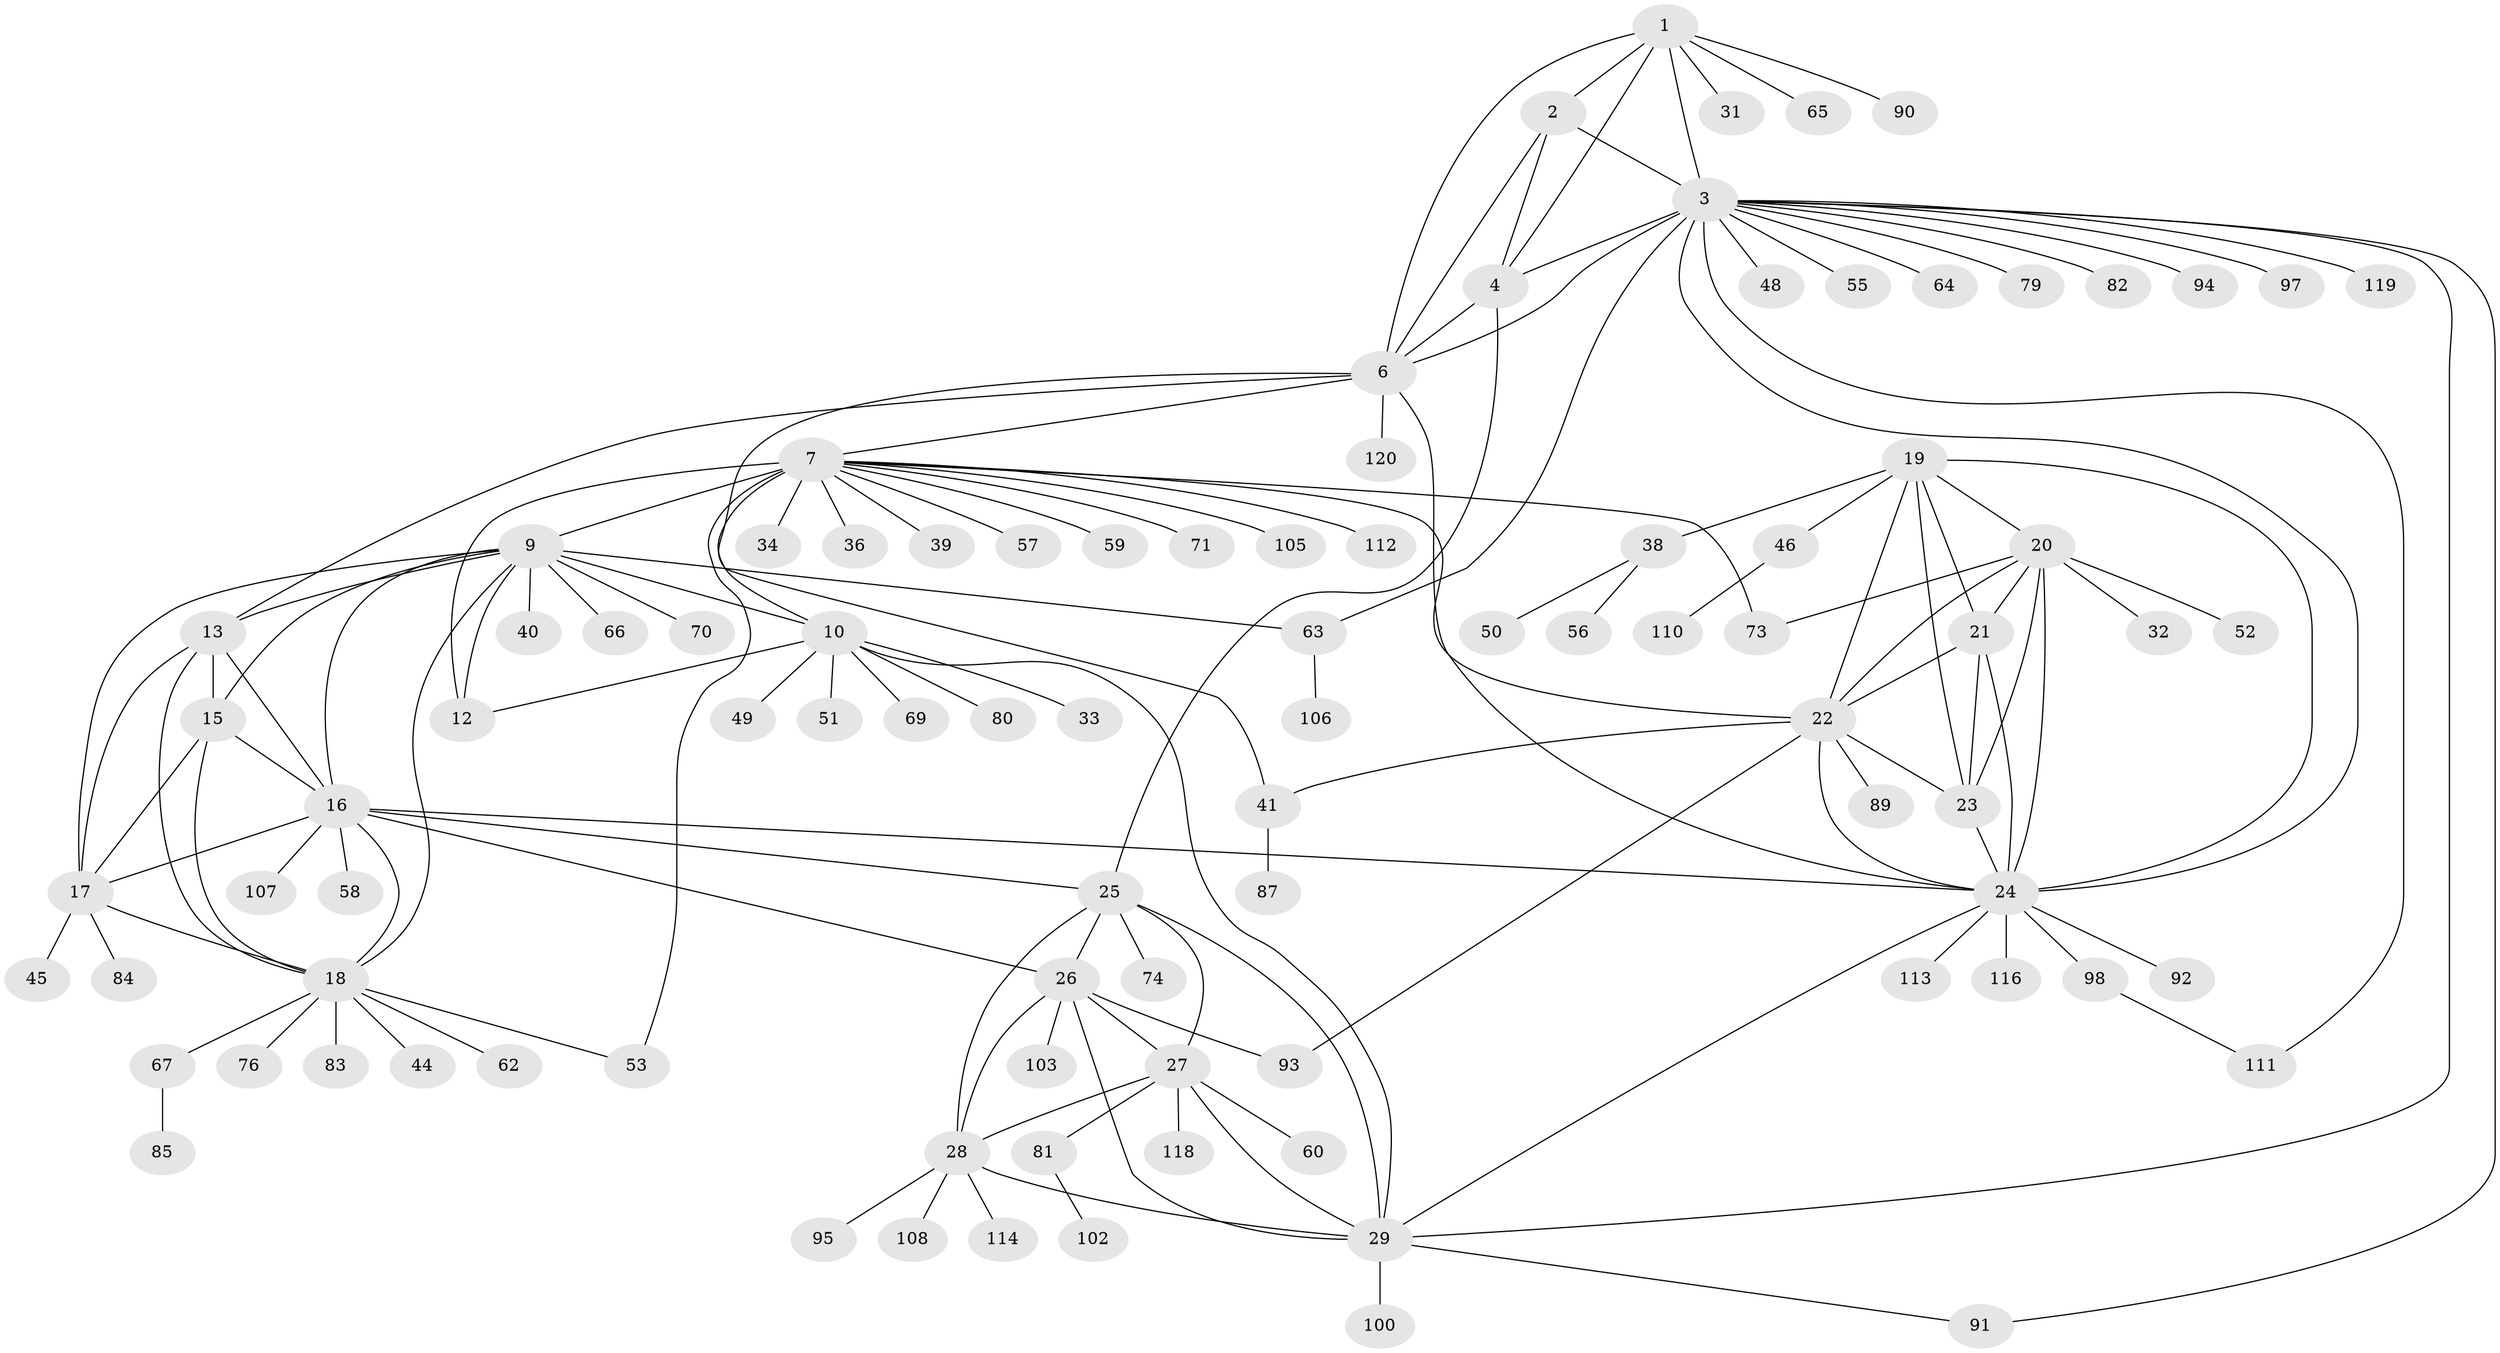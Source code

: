 // original degree distribution, {9: 0.05, 5: 0.016666666666666666, 10: 0.041666666666666664, 7: 0.025, 13: 0.008333333333333333, 12: 0.016666666666666666, 8: 0.041666666666666664, 6: 0.041666666666666664, 14: 0.008333333333333333, 1: 0.5916666666666667, 3: 0.041666666666666664, 2: 0.11666666666666667}
// Generated by graph-tools (version 1.1) at 2025/42/03/06/25 10:42:15]
// undirected, 94 vertices, 144 edges
graph export_dot {
graph [start="1"]
  node [color=gray90,style=filled];
  1 [super="+115"];
  2;
  3 [super="+5"];
  4 [super="+35"];
  6 [super="+78"];
  7 [super="+8"];
  9 [super="+14"];
  10 [super="+11"];
  12 [super="+104"];
  13;
  15 [super="+75"];
  16 [super="+43"];
  17 [super="+96"];
  18 [super="+37"];
  19 [super="+101"];
  20 [super="+68"];
  21 [super="+42"];
  22 [super="+54"];
  23;
  24 [super="+47"];
  25 [super="+88"];
  26 [super="+30"];
  27 [super="+72"];
  28 [super="+99"];
  29 [super="+109"];
  31;
  32;
  33;
  34;
  36;
  38;
  39;
  40;
  41;
  44;
  45;
  46;
  48;
  49 [super="+77"];
  50;
  51 [super="+61"];
  52;
  53;
  55 [super="+86"];
  56;
  57;
  58;
  59;
  60;
  62;
  63;
  64;
  65;
  66;
  67;
  69;
  70;
  71;
  73 [super="+117"];
  74;
  76;
  79;
  80;
  81;
  82;
  83;
  84;
  85;
  87;
  89;
  90;
  91;
  92;
  93;
  94;
  95;
  97;
  98;
  100;
  102;
  103;
  105;
  106;
  107;
  108;
  110;
  111;
  112;
  113;
  114;
  116;
  118;
  119;
  120;
  1 -- 2;
  1 -- 3 [weight=2];
  1 -- 4;
  1 -- 6;
  1 -- 31;
  1 -- 65;
  1 -- 90;
  2 -- 3 [weight=2];
  2 -- 4;
  2 -- 6;
  3 -- 4 [weight=2];
  3 -- 6 [weight=2];
  3 -- 55;
  3 -- 64;
  3 -- 82;
  3 -- 94;
  3 -- 97;
  3 -- 79;
  3 -- 48;
  3 -- 111;
  3 -- 119;
  3 -- 24;
  3 -- 91;
  3 -- 63;
  3 -- 29;
  4 -- 6;
  4 -- 25;
  6 -- 13;
  6 -- 41;
  6 -- 120;
  6 -- 7;
  6 -- 24;
  7 -- 9 [weight=2];
  7 -- 10 [weight=4];
  7 -- 12 [weight=2];
  7 -- 22;
  7 -- 53;
  7 -- 57;
  7 -- 59;
  7 -- 73;
  7 -- 105;
  7 -- 112;
  7 -- 34;
  7 -- 36;
  7 -- 39;
  7 -- 71;
  9 -- 10 [weight=2];
  9 -- 12;
  9 -- 40;
  9 -- 66;
  9 -- 70;
  9 -- 13;
  9 -- 15;
  9 -- 16;
  9 -- 17;
  9 -- 18;
  9 -- 63;
  10 -- 12 [weight=2];
  10 -- 33;
  10 -- 49;
  10 -- 51;
  10 -- 69;
  10 -- 80;
  10 -- 29;
  13 -- 15;
  13 -- 16;
  13 -- 17;
  13 -- 18;
  15 -- 16;
  15 -- 17;
  15 -- 18;
  16 -- 17;
  16 -- 18;
  16 -- 24;
  16 -- 58;
  16 -- 107;
  16 -- 26;
  16 -- 25;
  17 -- 18;
  17 -- 45;
  17 -- 84;
  18 -- 44;
  18 -- 53;
  18 -- 62;
  18 -- 67;
  18 -- 76;
  18 -- 83;
  19 -- 20;
  19 -- 21;
  19 -- 22;
  19 -- 23;
  19 -- 24;
  19 -- 38;
  19 -- 46;
  20 -- 21;
  20 -- 22;
  20 -- 23;
  20 -- 24;
  20 -- 32;
  20 -- 52;
  20 -- 73;
  21 -- 22;
  21 -- 23;
  21 -- 24;
  22 -- 23;
  22 -- 24;
  22 -- 41;
  22 -- 89;
  22 -- 93;
  23 -- 24;
  24 -- 29;
  24 -- 92;
  24 -- 98;
  24 -- 113;
  24 -- 116;
  25 -- 26 [weight=2];
  25 -- 27;
  25 -- 28;
  25 -- 29;
  25 -- 74;
  26 -- 27 [weight=2];
  26 -- 28 [weight=2];
  26 -- 29 [weight=2];
  26 -- 103;
  26 -- 93;
  27 -- 28;
  27 -- 29;
  27 -- 60;
  27 -- 81;
  27 -- 118;
  28 -- 29;
  28 -- 95;
  28 -- 108;
  28 -- 114;
  29 -- 91;
  29 -- 100;
  38 -- 50;
  38 -- 56;
  41 -- 87;
  46 -- 110;
  63 -- 106;
  67 -- 85;
  81 -- 102;
  98 -- 111;
}
